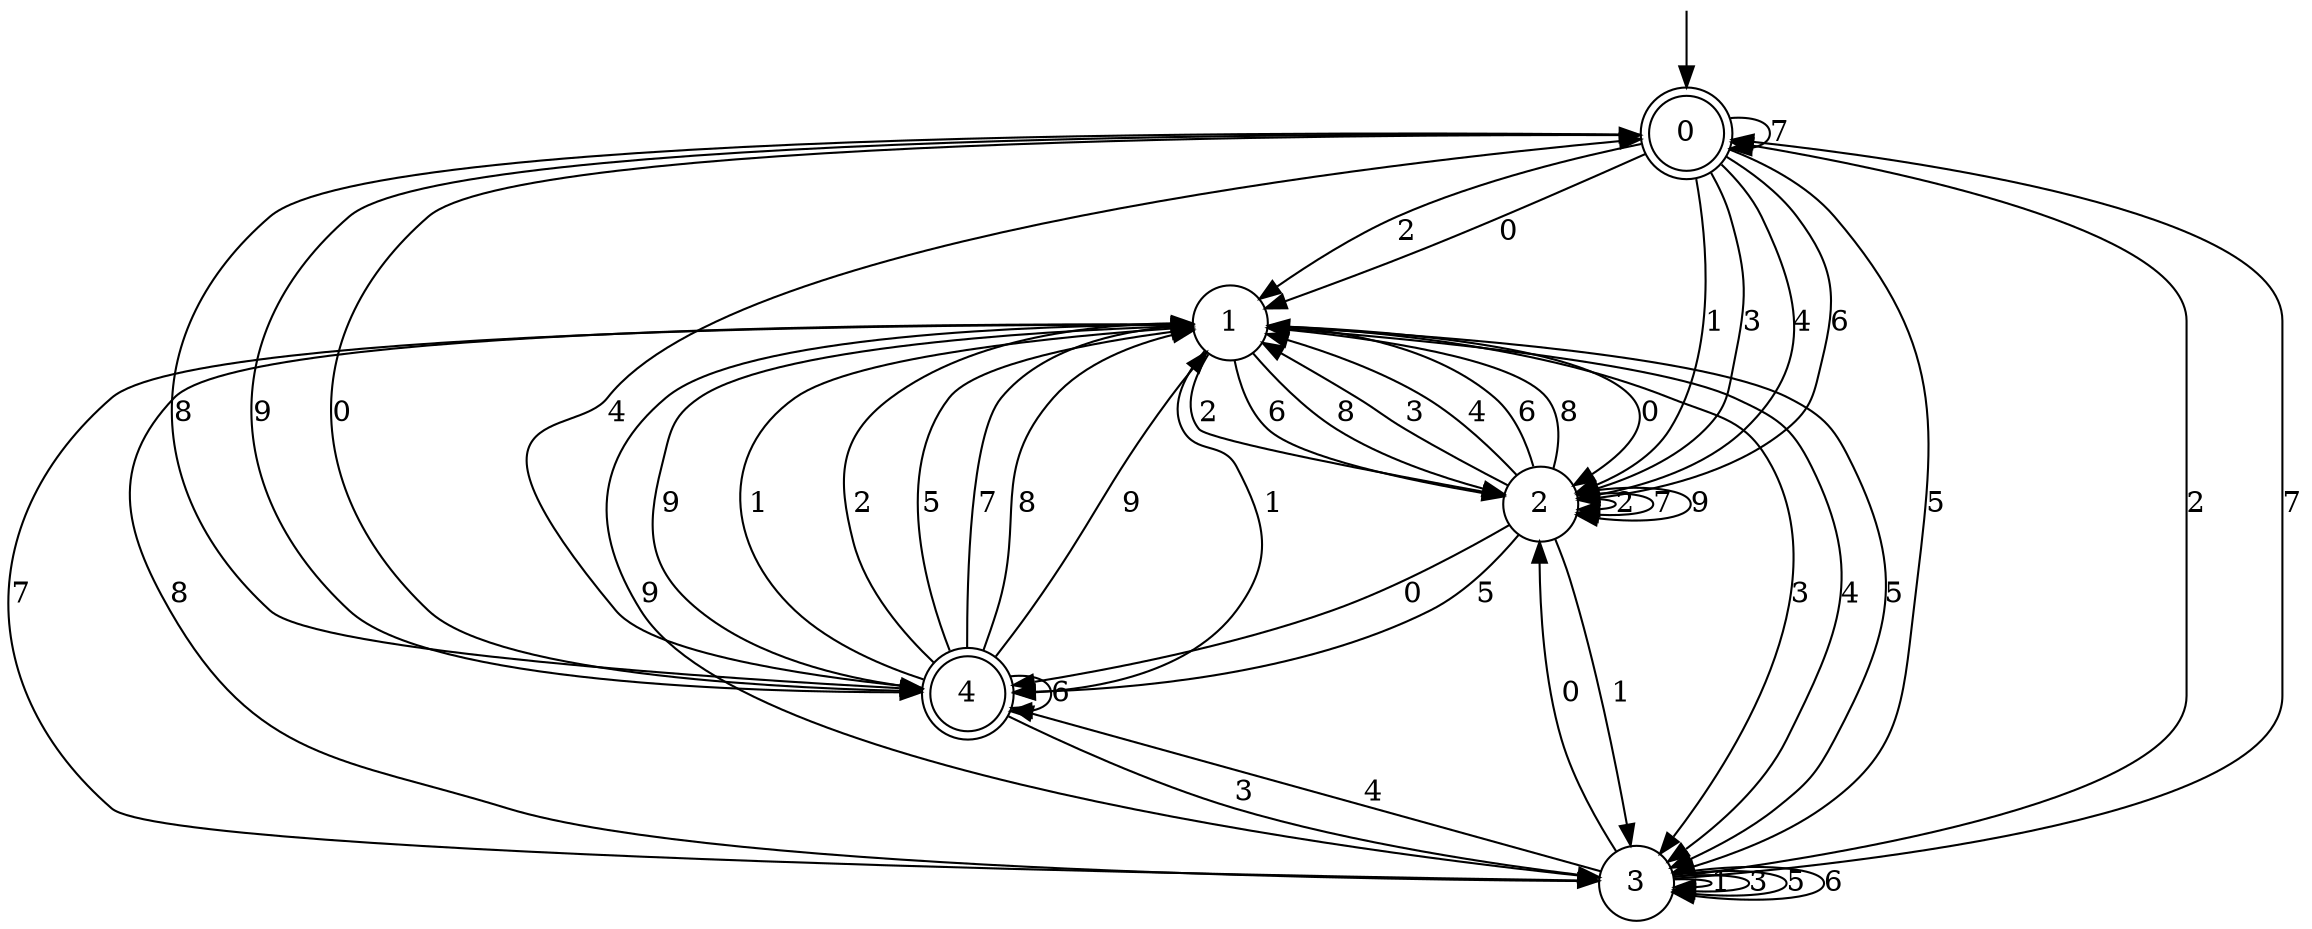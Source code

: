 digraph g {

	s0 [shape="doublecircle" label="0"];
	s1 [shape="circle" label="1"];
	s2 [shape="circle" label="2"];
	s3 [shape="circle" label="3"];
	s4 [shape="doublecircle" label="4"];
	s0 -> s1 [label="0"];
	s0 -> s2 [label="1"];
	s0 -> s1 [label="2"];
	s0 -> s2 [label="3"];
	s0 -> s2 [label="4"];
	s0 -> s3 [label="5"];
	s0 -> s2 [label="6"];
	s0 -> s0 [label="7"];
	s0 -> s4 [label="8"];
	s0 -> s4 [label="9"];
	s1 -> s2 [label="0"];
	s1 -> s4 [label="1"];
	s1 -> s2 [label="2"];
	s1 -> s3 [label="3"];
	s1 -> s3 [label="4"];
	s1 -> s3 [label="5"];
	s1 -> s2 [label="6"];
	s1 -> s3 [label="7"];
	s1 -> s2 [label="8"];
	s1 -> s4 [label="9"];
	s2 -> s4 [label="0"];
	s2 -> s3 [label="1"];
	s2 -> s2 [label="2"];
	s2 -> s1 [label="3"];
	s2 -> s1 [label="4"];
	s2 -> s4 [label="5"];
	s2 -> s1 [label="6"];
	s2 -> s2 [label="7"];
	s2 -> s1 [label="8"];
	s2 -> s2 [label="9"];
	s3 -> s2 [label="0"];
	s3 -> s3 [label="1"];
	s3 -> s0 [label="2"];
	s3 -> s3 [label="3"];
	s3 -> s4 [label="4"];
	s3 -> s3 [label="5"];
	s3 -> s3 [label="6"];
	s3 -> s0 [label="7"];
	s3 -> s1 [label="8"];
	s3 -> s1 [label="9"];
	s4 -> s0 [label="0"];
	s4 -> s1 [label="1"];
	s4 -> s1 [label="2"];
	s4 -> s3 [label="3"];
	s4 -> s0 [label="4"];
	s4 -> s1 [label="5"];
	s4 -> s4 [label="6"];
	s4 -> s1 [label="7"];
	s4 -> s1 [label="8"];
	s4 -> s1 [label="9"];

__start0 [label="" shape="none" width="0" height="0"];
__start0 -> s0;

}
